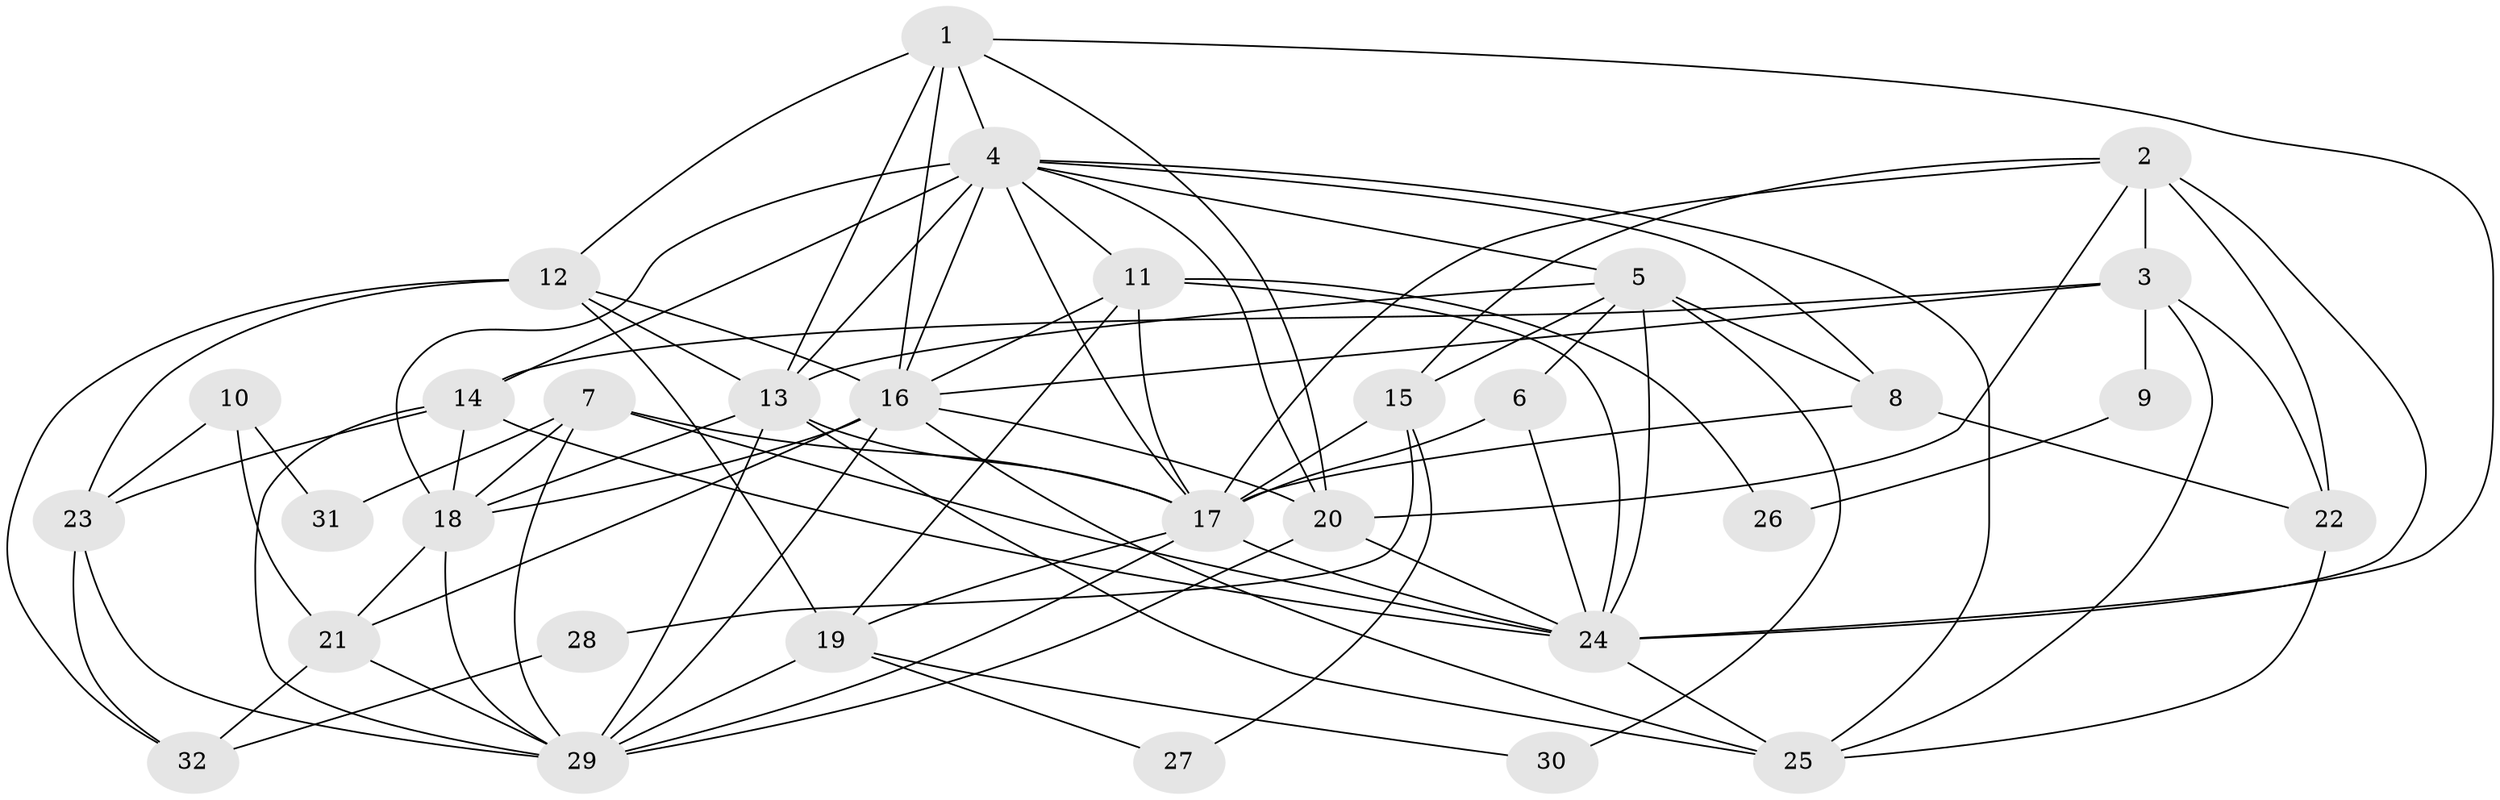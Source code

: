 // original degree distribution, {4: 0.28205128205128205, 5: 0.21794871794871795, 3: 0.24358974358974358, 2: 0.15384615384615385, 9: 0.02564102564102564, 7: 0.02564102564102564, 6: 0.038461538461538464, 8: 0.01282051282051282}
// Generated by graph-tools (version 1.1) at 2025/50/03/04/25 22:50:53]
// undirected, 32 vertices, 89 edges
graph export_dot {
  node [color=gray90,style=filled];
  1;
  2;
  3;
  4;
  5;
  6;
  7;
  8;
  9;
  10;
  11;
  12;
  13;
  14;
  15;
  16;
  17;
  18;
  19;
  20;
  21;
  22;
  23;
  24;
  25;
  26;
  27;
  28;
  29;
  30;
  31;
  32;
  1 -- 4 [weight=1.0];
  1 -- 12 [weight=1.0];
  1 -- 13 [weight=1.0];
  1 -- 16 [weight=1.0];
  1 -- 20 [weight=1.0];
  1 -- 24 [weight=1.0];
  2 -- 3 [weight=1.0];
  2 -- 15 [weight=1.0];
  2 -- 17 [weight=1.0];
  2 -- 20 [weight=1.0];
  2 -- 22 [weight=2.0];
  2 -- 24 [weight=1.0];
  3 -- 9 [weight=2.0];
  3 -- 14 [weight=1.0];
  3 -- 16 [weight=1.0];
  3 -- 22 [weight=1.0];
  3 -- 25 [weight=2.0];
  4 -- 5 [weight=1.0];
  4 -- 8 [weight=1.0];
  4 -- 11 [weight=2.0];
  4 -- 13 [weight=1.0];
  4 -- 14 [weight=3.0];
  4 -- 16 [weight=4.0];
  4 -- 17 [weight=1.0];
  4 -- 18 [weight=1.0];
  4 -- 20 [weight=1.0];
  4 -- 25 [weight=1.0];
  5 -- 6 [weight=1.0];
  5 -- 8 [weight=1.0];
  5 -- 13 [weight=1.0];
  5 -- 15 [weight=1.0];
  5 -- 24 [weight=2.0];
  5 -- 30 [weight=1.0];
  6 -- 17 [weight=1.0];
  6 -- 24 [weight=1.0];
  7 -- 17 [weight=2.0];
  7 -- 18 [weight=1.0];
  7 -- 24 [weight=1.0];
  7 -- 29 [weight=1.0];
  7 -- 31 [weight=1.0];
  8 -- 17 [weight=1.0];
  8 -- 22 [weight=1.0];
  9 -- 26 [weight=1.0];
  10 -- 21 [weight=1.0];
  10 -- 23 [weight=1.0];
  10 -- 31 [weight=1.0];
  11 -- 16 [weight=1.0];
  11 -- 17 [weight=1.0];
  11 -- 19 [weight=1.0];
  11 -- 24 [weight=1.0];
  11 -- 26 [weight=1.0];
  12 -- 13 [weight=2.0];
  12 -- 16 [weight=3.0];
  12 -- 19 [weight=1.0];
  12 -- 23 [weight=1.0];
  12 -- 32 [weight=1.0];
  13 -- 17 [weight=1.0];
  13 -- 18 [weight=1.0];
  13 -- 25 [weight=1.0];
  13 -- 29 [weight=1.0];
  14 -- 18 [weight=1.0];
  14 -- 23 [weight=1.0];
  14 -- 24 [weight=2.0];
  14 -- 29 [weight=1.0];
  15 -- 17 [weight=1.0];
  15 -- 27 [weight=1.0];
  15 -- 28 [weight=1.0];
  16 -- 18 [weight=2.0];
  16 -- 20 [weight=1.0];
  16 -- 21 [weight=1.0];
  16 -- 25 [weight=2.0];
  16 -- 29 [weight=1.0];
  17 -- 19 [weight=1.0];
  17 -- 24 [weight=1.0];
  17 -- 29 [weight=1.0];
  18 -- 21 [weight=1.0];
  18 -- 29 [weight=1.0];
  19 -- 27 [weight=1.0];
  19 -- 29 [weight=1.0];
  19 -- 30 [weight=1.0];
  20 -- 24 [weight=1.0];
  20 -- 29 [weight=1.0];
  21 -- 29 [weight=1.0];
  21 -- 32 [weight=1.0];
  22 -- 25 [weight=1.0];
  23 -- 29 [weight=1.0];
  23 -- 32 [weight=1.0];
  24 -- 25 [weight=1.0];
  28 -- 32 [weight=1.0];
}
